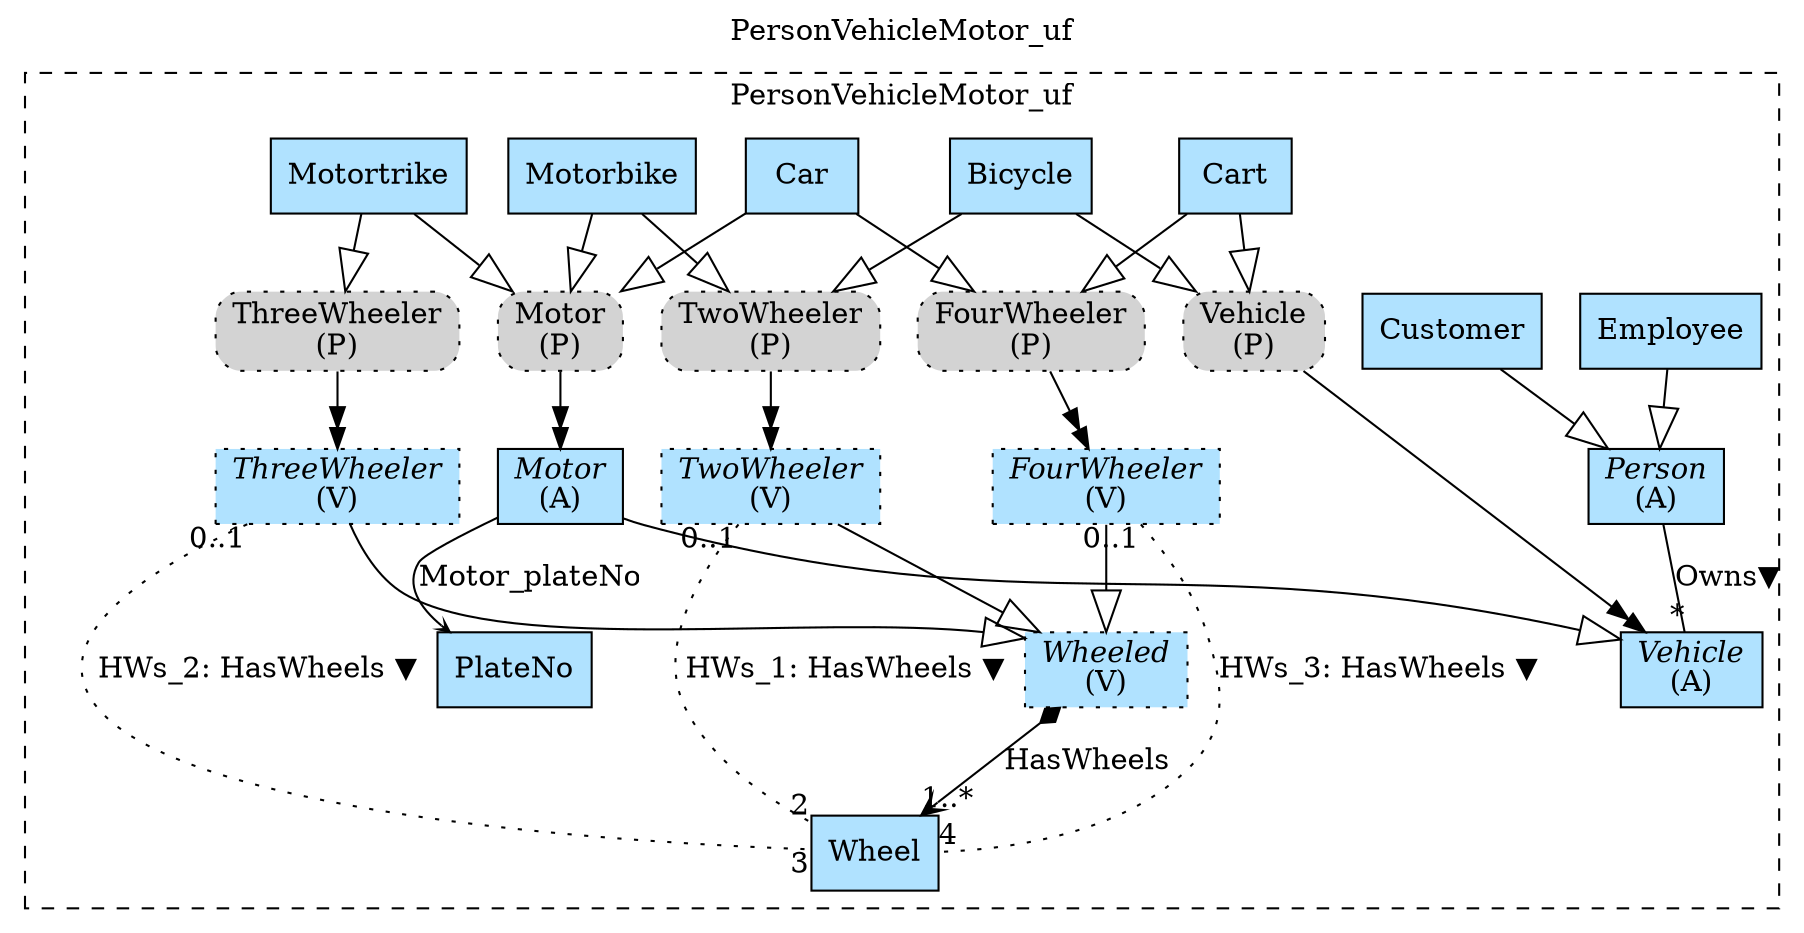 digraph {graph[label=PersonVehicleMotor_uf,labelloc=tl,labelfontsize=12];
subgraph cluster_PersonVehicleMotor_uf{style=dashed;label=PersonVehicleMotor_uf;
"Person"[shape=record,fillcolor=lightskyblue1,style = filled,label=<{<I>Person</I><br/>(A)}>];
"Vehicle"[shape=record,fillcolor=lightskyblue1,style = filled,label=<{<I>Vehicle</I><br/>(A)}>];
"Motor"[shape=record,fillcolor=lightskyblue1,style = filled,label=<{<I>Motor</I><br/>(A)}>];
"Employee"[shape=record,fillcolor=lightskyblue1,style = filled,label="Employee"];
"Customer"[shape=record,fillcolor=lightskyblue1,style = filled,label="Customer"];
"PlateNo"[shape=record,fillcolor=lightskyblue1,style = filled,label="PlateNo"];
"Wheeled"[shape=record,fillcolor=lightskyblue1,style ="filled,dotted",label=<{<I>Wheeled</I><br/>(V)}>];
"TwoWheeler"[shape=record,fillcolor=lightskyblue1,style ="filled,dotted",label=<{<I>TwoWheeler</I><br/>(V)}>];
"ThreeWheeler"[shape=record,fillcolor=lightskyblue1,style ="filled,dotted",label=<{<I>ThreeWheeler</I><br/>(V)}>];
"FourWheeler"[shape=record,fillcolor=lightskyblue1,style ="filled,dotted",label=<{<I>FourWheeler</I><br/>(V)}>];
"Wheel"[shape=record,fillcolor=lightskyblue1,style = filled,label="Wheel"];
"PFourWheeler"[shape=box,fillcolor=lightgray,style ="rounded,filled,dotted",label=<FourWheeler<br/>(P)>];
"PThreeWheeler"[shape=box,fillcolor=lightgray,style ="rounded,filled,dotted",label=<ThreeWheeler<br/>(P)>];
"PTwoWheeler"[shape=box,fillcolor=lightgray,style ="rounded,filled,dotted",label=<TwoWheeler<br/>(P)>];
"Cart"[shape=record,fillcolor=lightskyblue1,style = filled,label="Cart"];
"Bicycle"[shape=record,fillcolor=lightskyblue1,style = filled,label="Bicycle"];
"Motortrike"[shape=record,fillcolor=lightskyblue1,style = filled,label="Motortrike"];
"Motorbike"[shape=record,fillcolor=lightskyblue1,style = filled,label="Motorbike"];
"Car"[shape=record,fillcolor=lightskyblue1,style = filled,label="Car"];
"PVehicle"[shape=box,fillcolor=lightgray,style ="rounded,filled,dotted",label=<Vehicle<br/>(P)>];
"PMotor"[shape=box,fillcolor=lightgray,style ="rounded,filled,dotted",label=<Motor<br/>(P)>];

"Person"->"Vehicle"[label="Owns▼",dir=none,taillabel="",headlabel="*"];
"Motor"->"PlateNo"[label="Motor_plateNo",arrowhead=vee,headlabel="",arrowsize=.5];
"Employee"->"Person"[arrowhead=onormal,arrowsize=2.0];
"Customer"->"Person"[arrowhead=onormal,arrowsize=2.0];
"Motor"->"Vehicle"[arrowhead=onormal,arrowsize=2.0];
"TwoWheeler"->"Wheeled"[arrowhead=onormal,arrowsize=2.0];
"ThreeWheeler"->"Wheeled"[arrowhead=onormal,arrowsize=2.0];
"FourWheeler"->"Wheeled"[arrowhead=onormal,arrowsize=2.0];
"Wheeled"->"Wheel"[label="HasWheels",arrowhead=vee,arrowtail=diamond,dir=both,headlabel="1..*"];
"TwoWheeler"->"Wheel"[label="HWs_1: HasWheels ▼",dir=none,taillabel="0..1",headlabel="2",style=dotted];
"ThreeWheeler"->"Wheel"[label="HWs_2: HasWheels ▼",dir=none,taillabel="0..1",headlabel="3",style=dotted];
"FourWheeler"->"Wheel"[label="HWs_3: HasWheels ▼",dir=none,taillabel="0..1",headlabel="4",style=dotted];
"Motortrike"->"PThreeWheeler"[arrowhead=onormal,arrowsize=2.0];
"Car"->"PFourWheeler"[arrowhead=onormal,arrowsize=2.0];
"Motorbike"->"PTwoWheeler"[arrowhead=onormal,arrowsize=2.0];
"Bicycle"->"PTwoWheeler"[arrowhead=onormal,arrowsize=2.0];
"Cart"->"PFourWheeler"[arrowhead=onormal,arrowsize=2.0];
"Cart"->"PVehicle"[arrowhead=onormal,arrowsize=2.0];
"Bicycle"->"PVehicle"[arrowhead=onormal,arrowsize=2.0];
"Motortrike"->"PMotor"[arrowhead=onormal,arrowsize=2.0];
"Motorbike"->"PMotor"[arrowhead=onormal,arrowsize=2.0];
"Car"->"PMotor"[arrowhead=onormal,arrowsize=2.0];

}
"PVehicle"->"Vehicle"[arrowhead=normalnormal];
"PThreeWheeler"->"ThreeWheeler"[arrowhead=normalnormal];
"PFourWheeler"->"FourWheeler"[arrowhead=normalnormal];
"PTwoWheeler"->"TwoWheeler"[arrowhead=normalnormal];
"PMotor"->"Motor"[arrowhead=normalnormal];
}